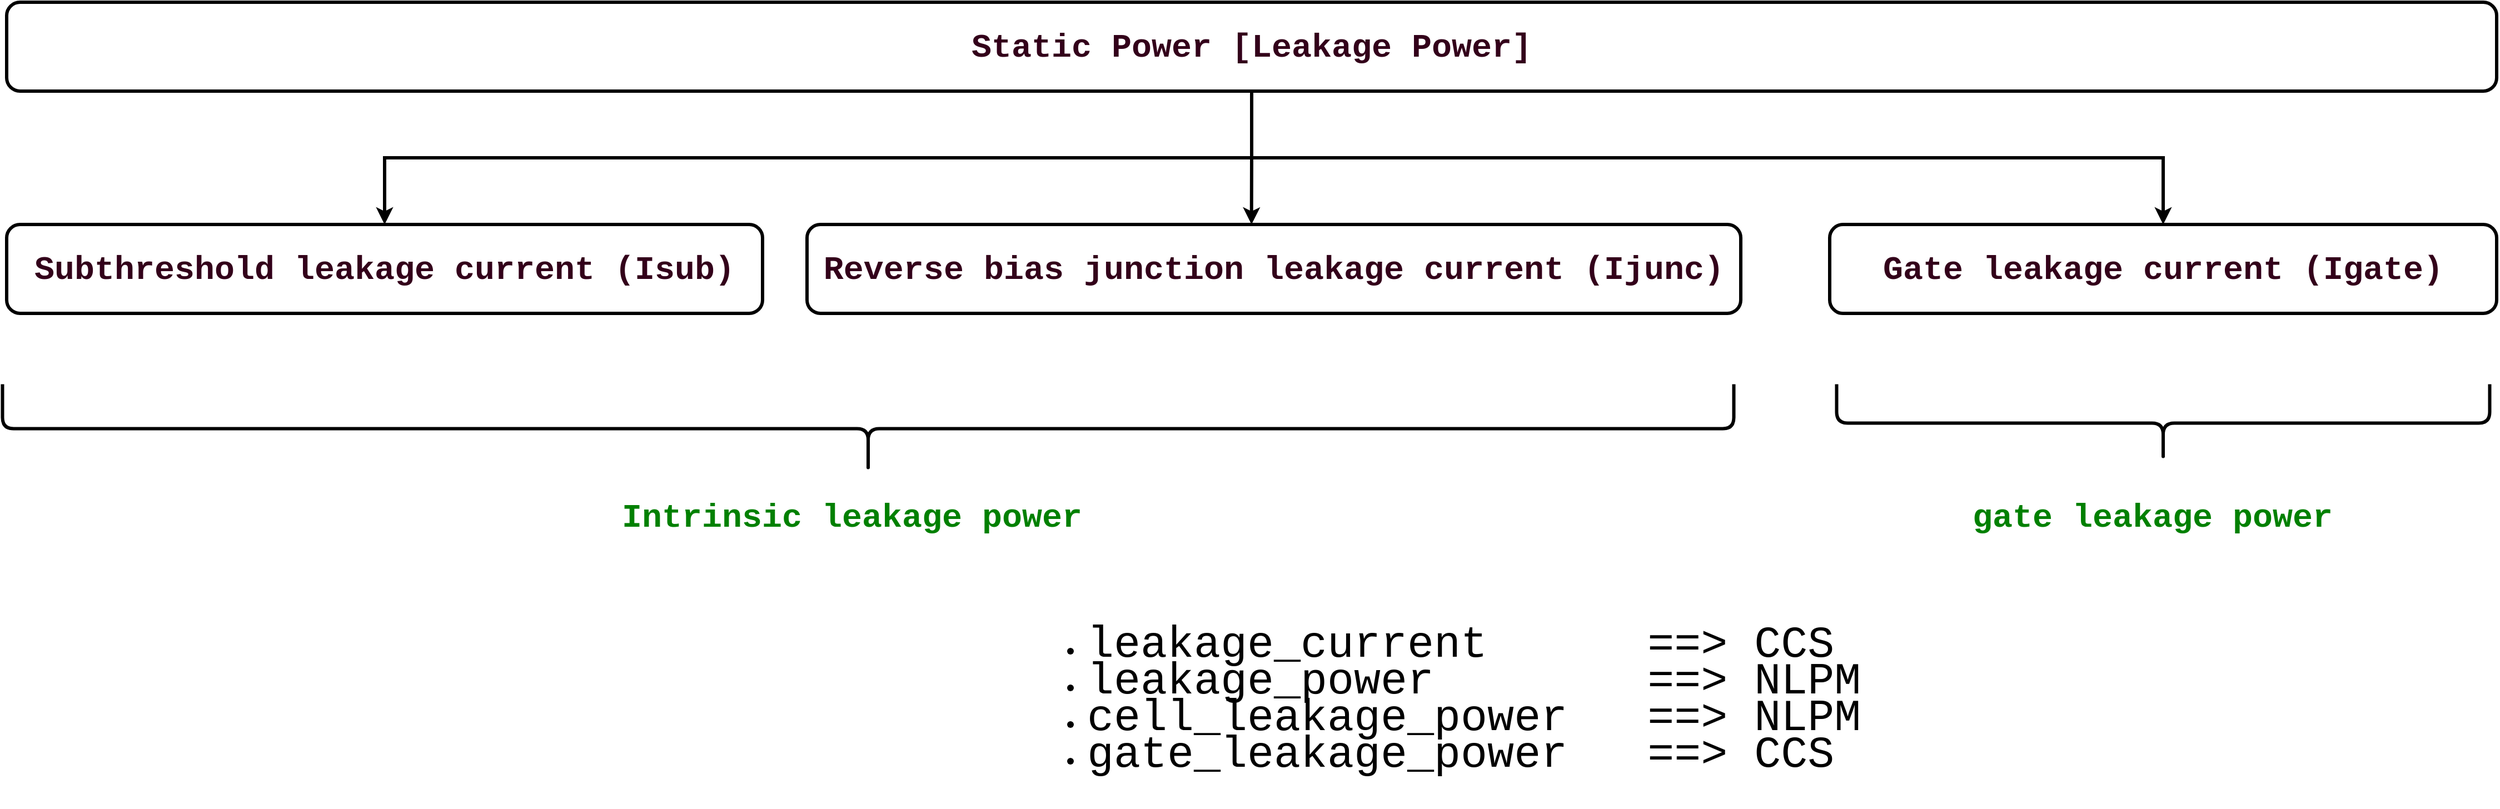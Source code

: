<mxfile version="28.2.5">
  <diagram name="Page-1" id="4KYGQ2zJI2M4qhI87jCv">
    <mxGraphModel dx="3300" dy="1547" grid="1" gridSize="10" guides="1" tooltips="1" connect="1" arrows="1" fold="1" page="1" pageScale="1" pageWidth="850" pageHeight="1100" math="0" shadow="0">
      <root>
        <mxCell id="0" />
        <mxCell id="1" parent="0" />
        <mxCell id="379xllojwpSlWTdVsvI6-15" style="edgeStyle=orthogonalEdgeStyle;rounded=0;orthogonalLoop=1;jettySize=auto;html=1;exitX=0.5;exitY=1;exitDx=0;exitDy=0;entryX=0.5;entryY=0;entryDx=0;entryDy=0;strokeWidth=3;" edge="1" parent="1" source="379xllojwpSlWTdVsvI6-1" target="379xllojwpSlWTdVsvI6-2">
          <mxGeometry relative="1" as="geometry" />
        </mxCell>
        <mxCell id="379xllojwpSlWTdVsvI6-16" style="edgeStyle=orthogonalEdgeStyle;rounded=0;orthogonalLoop=1;jettySize=auto;html=1;exitX=0.5;exitY=1;exitDx=0;exitDy=0;strokeWidth=3;entryX=0.476;entryY=0;entryDx=0;entryDy=0;entryPerimeter=0;" edge="1" parent="1" source="379xllojwpSlWTdVsvI6-1" target="379xllojwpSlWTdVsvI6-3">
          <mxGeometry relative="1" as="geometry">
            <mxPoint x="640" y="270" as="targetPoint" />
          </mxGeometry>
        </mxCell>
        <mxCell id="379xllojwpSlWTdVsvI6-17" style="edgeStyle=orthogonalEdgeStyle;rounded=0;orthogonalLoop=1;jettySize=auto;html=1;exitX=0.5;exitY=1;exitDx=0;exitDy=0;strokeWidth=3;" edge="1" parent="1" source="379xllojwpSlWTdVsvI6-1" target="379xllojwpSlWTdVsvI6-4">
          <mxGeometry relative="1" as="geometry" />
        </mxCell>
        <mxCell id="379xllojwpSlWTdVsvI6-1" value="&lt;div style=&quot;background-color: rgb(255, 255, 255); font-family: Consolas, &amp;quot;Courier New&amp;quot;, monospace; line-height: 28px; white-space: pre;&quot;&gt;&lt;font style=&quot;color: rgb(51, 0, 26);&quot;&gt;Static Power [Leakage Power]&lt;/font&gt;&lt;/div&gt;" style="rounded=1;whiteSpace=wrap;html=1;fontSize=30;strokeWidth=3;fontStyle=1" vertex="1" parent="1">
          <mxGeometry x="-480" y="80" width="2240" height="80" as="geometry" />
        </mxCell>
        <mxCell id="379xllojwpSlWTdVsvI6-2" value="&lt;div style=&quot;background-color: rgb(255, 255, 255); font-family: Consolas, &amp;quot;Courier New&amp;quot;, monospace; line-height: 28px; white-space: pre;&quot;&gt;&lt;font style=&quot;color: rgb(51, 0, 26);&quot;&gt;Subthreshold leakage current (Isub)&lt;/font&gt;&lt;/div&gt;" style="rounded=1;whiteSpace=wrap;html=1;fontSize=30;strokeWidth=3;fontStyle=1" vertex="1" parent="1">
          <mxGeometry x="-480" y="280" width="680" height="80" as="geometry" />
        </mxCell>
        <mxCell id="379xllojwpSlWTdVsvI6-3" value="&lt;div style=&quot;background-color: rgb(255, 255, 255); font-family: Consolas, &amp;quot;Courier New&amp;quot;, monospace; line-height: 28px; white-space: pre;&quot;&gt;&lt;font style=&quot;color: rgb(51, 0, 26);&quot;&gt;Reverse bias junction leakage current (Ijunc)&lt;/font&gt;&lt;/div&gt;" style="rounded=1;whiteSpace=wrap;html=1;fontSize=30;strokeWidth=3;fontStyle=1" vertex="1" parent="1">
          <mxGeometry x="240" y="280" width="840" height="80" as="geometry" />
        </mxCell>
        <mxCell id="379xllojwpSlWTdVsvI6-4" value="&lt;div style=&quot;background-color: rgb(255, 255, 255); font-family: Consolas, &amp;quot;Courier New&amp;quot;, monospace; line-height: 28px; white-space: pre;&quot;&gt;&lt;font style=&quot;color: rgb(51, 0, 26);&quot;&gt;Gate leakage current (Igate)&lt;/font&gt;&lt;/div&gt;" style="rounded=1;whiteSpace=wrap;html=1;fontSize=30;strokeWidth=3;fontStyle=1" vertex="1" parent="1">
          <mxGeometry x="1160" y="280" width="600" height="80" as="geometry" />
        </mxCell>
        <mxCell id="379xllojwpSlWTdVsvI6-8" value="" style="shape=curlyBracket;whiteSpace=wrap;html=1;rounded=1;flipH=1;labelPosition=right;verticalLabelPosition=middle;align=left;verticalAlign=middle;rotation=90;strokeWidth=3;" vertex="1" parent="1">
          <mxGeometry x="255" y="-315" width="80" height="1557.5" as="geometry" />
        </mxCell>
        <mxCell id="379xllojwpSlWTdVsvI6-10" value="" style="shape=curlyBracket;whiteSpace=wrap;html=1;rounded=1;flipH=1;labelPosition=right;verticalLabelPosition=middle;align=left;verticalAlign=middle;rotation=90;strokeWidth=3;" vertex="1" parent="1">
          <mxGeometry x="1425" y="165" width="70" height="587.5" as="geometry" />
        </mxCell>
        <mxCell id="379xllojwpSlWTdVsvI6-11" value="&lt;div style=&quot;background-color: rgb(255, 255, 255); font-family: Consolas, &amp;quot;Courier New&amp;quot;, monospace; line-height: 28px; white-space-collapse: preserve;&quot;&gt;&lt;span style=&quot;color: #008000;&quot;&gt;Intrinsic leakage power&lt;/span&gt;&lt;/div&gt;" style="text;html=1;align=center;verticalAlign=middle;resizable=0;points=[];autosize=1;strokeColor=none;fillColor=none;fontStyle=1;fontSize=30;" vertex="1" parent="1">
          <mxGeometry x="80" y="523" width="400" height="40" as="geometry" />
        </mxCell>
        <mxCell id="379xllojwpSlWTdVsvI6-12" value="&lt;div style=&quot;background-color: rgb(255, 255, 255); font-family: Consolas, &amp;quot;Courier New&amp;quot;, monospace; line-height: 28px; white-space-collapse: preserve;&quot;&gt;&lt;span style=&quot;color: #008000;&quot;&gt;gate leakage power&lt;/span&gt;&lt;/div&gt;" style="text;html=1;align=center;verticalAlign=middle;resizable=0;points=[];autosize=1;strokeColor=none;fillColor=none;fontStyle=1;fontSize=30;" vertex="1" parent="1">
          <mxGeometry x="1290" y="523" width="320" height="40" as="geometry" />
        </mxCell>
        <mxCell id="379xllojwpSlWTdVsvI6-13" value="&lt;div style=&quot;background-color: rgb(255, 255, 255); font-family: Consolas, &amp;quot;Courier New&amp;quot;, monospace; line-height: 28px; white-space-collapse: preserve;&quot;&gt;&lt;ul&gt;&lt;li&gt;&lt;font style=&quot;font-size: 40px;&quot;&gt;leakage_current &amp;nbsp; &amp;nbsp; &amp;nbsp;==&amp;gt; CCS&lt;/font&gt;&lt;/li&gt;&lt;li&gt;&lt;font style=&quot;font-size: 40px;&quot;&gt;leakage_power &amp;nbsp; &amp;nbsp; &amp;nbsp; &amp;nbsp;==&amp;gt; NLPM&lt;/font&gt;&lt;/li&gt;&lt;li&gt;&lt;font style=&quot;font-size: 40px;&quot;&gt;cell_leakage_power &amp;nbsp; ==&amp;gt; NLPM&lt;/font&gt;&lt;/li&gt;&lt;li&gt;&lt;font style=&quot;font-size: 40px;&quot;&gt;gate_leakage_power &amp;nbsp; ==&amp;gt; CCS&lt;/font&gt;&lt;/li&gt;&lt;/ul&gt;&lt;/div&gt;" style="text;html=1;align=left;verticalAlign=middle;resizable=0;points=[];autosize=1;strokeColor=none;fillColor=none;fontSize=20;" vertex="1" parent="1">
          <mxGeometry x="450" y="615" width="700" height="190" as="geometry" />
        </mxCell>
      </root>
    </mxGraphModel>
  </diagram>
</mxfile>
